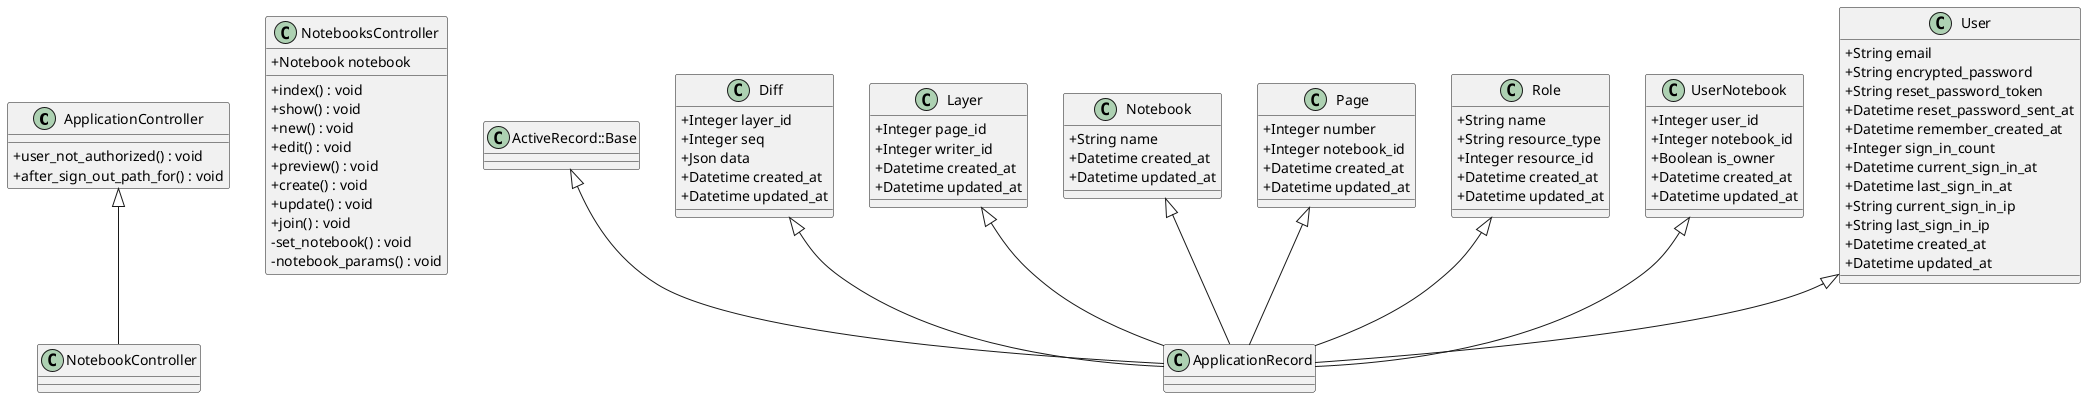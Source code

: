 @startuml Class Diagram
skinparam classAttributeIconSize 0

' Controllers
class ApplicationController {
    +user_not_authorized() : void
    +after_sign_out_path_for() : void
}

class NotebooksController {
    +Notebook notebook
    +index() : void
    +show() : void
    +new() : void
    +edit() : void
    +preview() : void
    +create() : void
    +update() : void
    +join() : void
    -set_notebook() : void
    -notebook_params() : void
}

' Models
class ActiveRecord::Base {}

class ApplicationRecord {}

class Diff {
    +Integer layer_id
    +Integer seq
    +Json data
    +Datetime created_at
    +Datetime updated_at
}

class Layer {
    +Integer page_id
    +Integer writer_id
    +Datetime created_at
    +Datetime updated_at
}

class Notebook {
    +String name
    +Datetime created_at
    +Datetime updated_at
}

class Page {
    +Integer number
    +Integer notebook_id
    +Datetime created_at
    +Datetime updated_at
}

class Role {
    +String name
    +String resource_type
    +Integer resource_id
    +Datetime created_at
    +Datetime updated_at
}

class UserNotebook {
    +Integer user_id
    +Integer notebook_id
    +Boolean is_owner
    +Datetime created_at
    +Datetime updated_at
}

class User {
    +String email
    +String encrypted_password
    +String reset_password_token
    +Datetime reset_password_sent_at
    +Datetime remember_created_at
    +Integer sign_in_count
    +Datetime current_sign_in_at
    +Datetime last_sign_in_at
    +String current_sign_in_ip
    +String last_sign_in_ip
    +Datetime created_at
    +Datetime updated_at
}

' Relationships
ActiveRecord::Base <|-- ApplicationRecord
Diff <|-- ApplicationRecord
Layer <|-- ApplicationRecord
Notebook <|-- ApplicationRecord
Page <|-- ApplicationRecord
Role <|-- ApplicationRecord
UserNotebook <|-- ApplicationRecord
User <|-- ApplicationRecord

ApplicationController <|-- NotebookController
@enduml